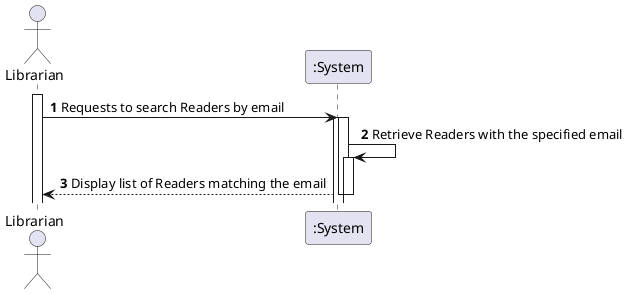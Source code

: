 @startuml
'https://plantuml.com/sequence-diagram

autoactivate on
autonumber

actor "Librarian" as Librarian
participant ":System" as System

activate Librarian

Librarian -> System: Requests to search Readers by email
activate System
System -> System: Retrieve Readers with the specified email
System --> Librarian: Display list of Readers matching the email

deactivate System
@enduml
